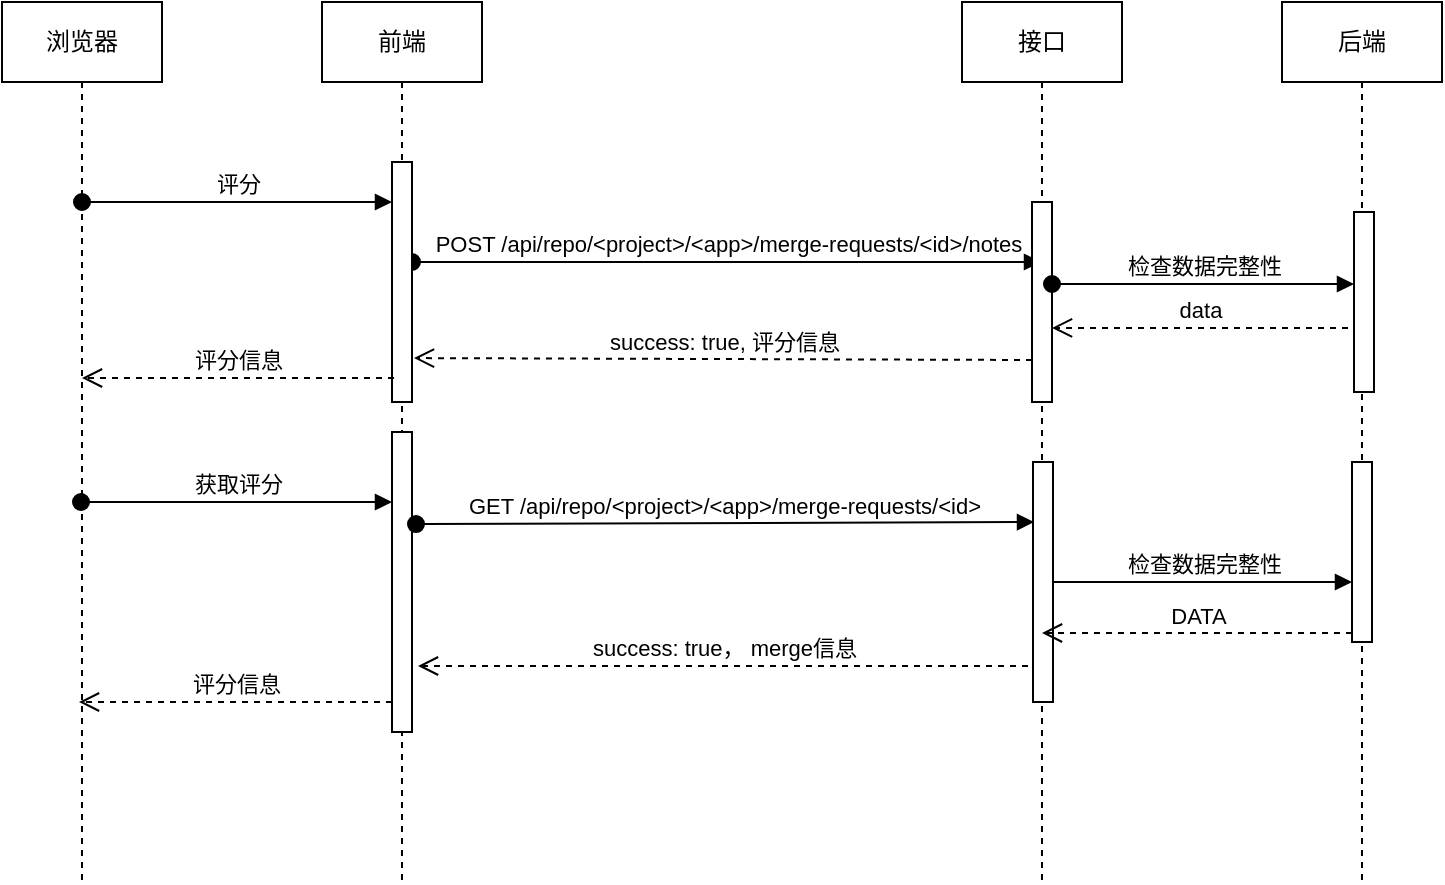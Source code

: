 <mxfile version="13.6.5">
    <diagram id="t0mKR3eVerQ5UVNHFlCb" name="第 1 页">
        <mxGraphModel dx="898" dy="680" grid="1" gridSize="10" guides="1" tooltips="1" connect="1" arrows="1" fold="1" page="1" pageScale="1" pageWidth="827" pageHeight="1169" math="0" shadow="0">
            <root>
                <mxCell id="0"/>
                <mxCell id="1" parent="0"/>
                <mxCell id="2" value="前端" style="shape=umlLifeline;perimeter=lifelinePerimeter;whiteSpace=wrap;html=1;container=1;collapsible=0;recursiveResize=0;outlineConnect=0;" vertex="1" parent="1">
                    <mxGeometry x="240" y="40" width="80" height="440" as="geometry"/>
                </mxCell>
                <mxCell id="13" value="" style="html=1;points=[];perimeter=orthogonalPerimeter;" vertex="1" parent="2">
                    <mxGeometry x="35" y="215" width="10" height="150" as="geometry"/>
                </mxCell>
                <mxCell id="3" value="后端" style="shape=umlLifeline;perimeter=lifelinePerimeter;whiteSpace=wrap;html=1;container=1;collapsible=0;recursiveResize=0;outlineConnect=0;" vertex="1" parent="1">
                    <mxGeometry x="720" y="40" width="80" height="440" as="geometry"/>
                </mxCell>
                <mxCell id="4" value="" style="html=1;points=[];perimeter=orthogonalPerimeter;" vertex="1" parent="3">
                    <mxGeometry x="36" y="105" width="10" height="90" as="geometry"/>
                </mxCell>
                <mxCell id="14" value="" style="html=1;points=[];perimeter=orthogonalPerimeter;" vertex="1" parent="3">
                    <mxGeometry x="35" y="230" width="10" height="90" as="geometry"/>
                </mxCell>
                <mxCell id="5" value="浏览器" style="shape=umlLifeline;perimeter=lifelinePerimeter;whiteSpace=wrap;html=1;container=1;collapsible=0;recursiveResize=0;outlineConnect=0;" vertex="1" parent="1">
                    <mxGeometry x="80" y="40" width="80" height="440" as="geometry"/>
                </mxCell>
                <mxCell id="6" value="评分" style="html=1;verticalAlign=bottom;startArrow=oval;endArrow=block;startSize=8;" edge="1" parent="1" source="5" target="8">
                    <mxGeometry relative="1" as="geometry">
                        <mxPoint x="130" y="140" as="sourcePoint"/>
                        <Array as="points">
                            <mxPoint x="250.5" y="140"/>
                        </Array>
                    </mxGeometry>
                </mxCell>
                <mxCell id="7" value="POST /api/repo/&amp;lt;project&amp;gt;/&amp;lt;app&amp;gt;/merge-requests/&amp;lt;id&amp;gt;/notes" style="html=1;verticalAlign=bottom;startArrow=oval;startFill=1;endArrow=block;startSize=8;" edge="1" parent="1" source="8" target="11">
                    <mxGeometry width="60" relative="1" as="geometry">
                        <mxPoint x="330" y="310" as="sourcePoint"/>
                        <mxPoint x="460" y="190" as="targetPoint"/>
                        <Array as="points">
                            <mxPoint x="430" y="170"/>
                        </Array>
                    </mxGeometry>
                </mxCell>
                <mxCell id="8" value="" style="html=1;points=[];perimeter=orthogonalPerimeter;" vertex="1" parent="1">
                    <mxGeometry x="275" y="120" width="10" height="120" as="geometry"/>
                </mxCell>
                <mxCell id="9" value="success: true, 评分信息" style="html=1;verticalAlign=bottom;endArrow=open;dashed=1;endSize=8;entryX=1.1;entryY=0.817;entryDx=0;entryDy=0;entryPerimeter=0;exitX=0;exitY=0.79;exitDx=0;exitDy=0;exitPerimeter=0;" edge="1" parent="1" target="8" source="12">
                    <mxGeometry relative="1" as="geometry">
                        <mxPoint x="474" y="220" as="sourcePoint"/>
                        <mxPoint x="285" y="228" as="targetPoint"/>
                    </mxGeometry>
                </mxCell>
                <mxCell id="10" value="获取评分" style="html=1;verticalAlign=bottom;startArrow=oval;endArrow=block;startSize=8;" edge="1" parent="1" target="13">
                    <mxGeometry relative="1" as="geometry">
                        <mxPoint x="119.5" y="290" as="sourcePoint"/>
                        <Array as="points">
                            <mxPoint x="190" y="290"/>
                        </Array>
                    </mxGeometry>
                </mxCell>
                <mxCell id="11" value="接口" style="shape=umlLifeline;perimeter=lifelinePerimeter;whiteSpace=wrap;html=1;container=1;collapsible=0;recursiveResize=0;outlineConnect=0;" vertex="1" parent="1">
                    <mxGeometry x="560" y="40" width="80" height="440" as="geometry"/>
                </mxCell>
                <mxCell id="12" value="" style="html=1;points=[];perimeter=orthogonalPerimeter;" vertex="1" parent="11">
                    <mxGeometry x="35" y="100" width="10" height="100" as="geometry"/>
                </mxCell>
                <mxCell id="15" value="" style="html=1;points=[];perimeter=orthogonalPerimeter;" vertex="1" parent="11">
                    <mxGeometry x="35.5" y="230" width="10" height="120" as="geometry"/>
                </mxCell>
                <mxCell id="18" value="DATA" style="html=1;verticalAlign=bottom;endArrow=open;dashed=1;endSize=8;exitX=0;exitY=0.95;" edge="1" parent="11" source="14">
                    <mxGeometry relative="1" as="geometry">
                        <mxPoint x="40" y="315.5" as="targetPoint"/>
                    </mxGeometry>
                </mxCell>
                <mxCell id="19" value="检查数据完整性" style="html=1;verticalAlign=bottom;startArrow=oval;endArrow=block;startSize=8;exitX=1;exitY=0.41;exitDx=0;exitDy=0;exitPerimeter=0;" edge="1" parent="1" source="12" target="4">
                    <mxGeometry relative="1" as="geometry">
                        <mxPoint x="580" y="180" as="sourcePoint"/>
                    </mxGeometry>
                </mxCell>
                <mxCell id="20" value="data" style="html=1;verticalAlign=bottom;endArrow=open;dashed=1;endSize=8;exitX=-0.3;exitY=0.644;exitDx=0;exitDy=0;exitPerimeter=0;" edge="1" parent="1" source="4" target="12">
                    <mxGeometry relative="1" as="geometry">
                        <mxPoint x="630" y="270" as="sourcePoint"/>
                        <mxPoint x="630" y="203" as="targetPoint"/>
                    </mxGeometry>
                </mxCell>
                <mxCell id="21" value="success: true， merge信息" style="html=1;verticalAlign=bottom;endArrow=open;dashed=1;endSize=8;exitX=-0.25;exitY=0.85;exitDx=0;exitDy=0;exitPerimeter=0;entryX=1.3;entryY=0.78;entryDx=0;entryDy=0;entryPerimeter=0;" edge="1" parent="1" source="15" target="13">
                    <mxGeometry relative="1" as="geometry">
                        <mxPoint x="474.5" y="351" as="sourcePoint"/>
                        <mxPoint x="290" y="372" as="targetPoint"/>
                    </mxGeometry>
                </mxCell>
                <mxCell id="22" value="评分信息" style="html=1;verticalAlign=bottom;endArrow=open;dashed=1;endSize=8;exitX=0.1;exitY=0.9;exitDx=0;exitDy=0;exitPerimeter=0;" edge="1" parent="1" source="8" target="5">
                    <mxGeometry relative="1" as="geometry">
                        <mxPoint x="610" y="290" as="sourcePoint"/>
                        <mxPoint x="530" y="290" as="targetPoint"/>
                    </mxGeometry>
                </mxCell>
                <mxCell id="16" value="GET /api/repo/&amp;lt;project&amp;gt;/&amp;lt;app&amp;gt;/merge-requests/&amp;lt;id&amp;gt;" style="html=1;verticalAlign=bottom;startArrow=oval;endArrow=block;startSize=8;entryX=0.05;entryY=0.25;entryDx=0;entryDy=0;entryPerimeter=0;exitX=1.2;exitY=0.307;exitDx=0;exitDy=0;exitPerimeter=0;" edge="1" parent="1" target="15" source="13">
                    <mxGeometry relative="1" as="geometry">
                        <mxPoint x="368" y="301" as="sourcePoint"/>
                    </mxGeometry>
                </mxCell>
                <mxCell id="32" value="评分信息" style="html=1;verticalAlign=bottom;endArrow=open;dashed=1;endSize=8;exitX=0.1;exitY=0.9;exitDx=0;exitDy=0;exitPerimeter=0;" edge="1" parent="1">
                    <mxGeometry relative="1" as="geometry">
                        <mxPoint x="275" y="390" as="sourcePoint"/>
                        <mxPoint x="118.5" y="390" as="targetPoint"/>
                    </mxGeometry>
                </mxCell>
                <mxCell id="17" value="检查数据完整性" style="html=1;verticalAlign=bottom;endArrow=block;" edge="1" parent="1" source="15" target="14">
                    <mxGeometry relative="1" as="geometry">
                        <mxPoint x="630.5" y="280" as="sourcePoint"/>
                        <mxPoint x="730" y="320" as="targetPoint"/>
                    </mxGeometry>
                </mxCell>
            </root>
        </mxGraphModel>
    </diagram>
</mxfile>